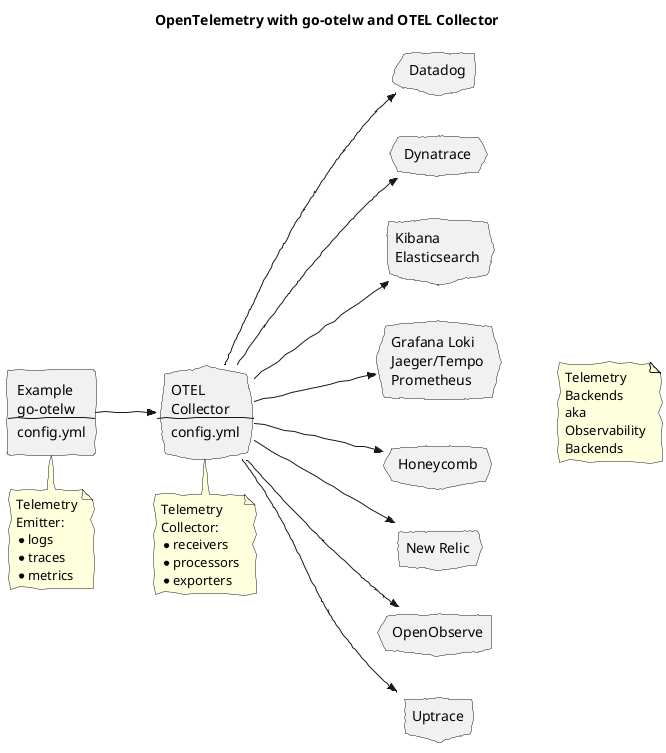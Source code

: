 @startuml overview
title OpenTelemetry with go-otelw and OTEL Collector
left to right direction
skinparam handwritten true

agent "Example\ngo-otelw\n--\nconfig.yml" as EX
cloud "OTEL\nCollector\n--\nconfig.yml" as OC

cloud "Datadog" as DD
cloud "Dynatrace" as DT
cloud "Kibana\nElasticsearch" as EK
cloud "Grafana Loki\nJaeger/Tempo\nPrometheus" as G
cloud "Honeycomb" as HC
cloud "New Relic" as NR
cloud "OpenObserve" as OO
cloud "Uptrace" as UPT

EX -->> OC

OC --->> UPT
OC --->> OO
OC --->> NR
OC --->> EK
OC --->> HC
OC --->> G
OC --->> DT
OC --->> DD

note bottom of EX
Telemetry
Emitter:
* logs
* traces
* metrics
end note

note bottom of OC
Telemetry
Collector:
* receivers
* processors
* exporters
end note

note as TMB
Telemetry
Backends
aka
Observability
Backends
end note

UPT .[hidden]. TMB
OO .[hidden]. TMB
NR .[hidden]. TMB
HC .[hidden]. TMB
G .[hidden]. TMB
EK .[hidden]. TMB
DT .[hidden]. TMB
DD .[hidden]. TMB

@enduml
